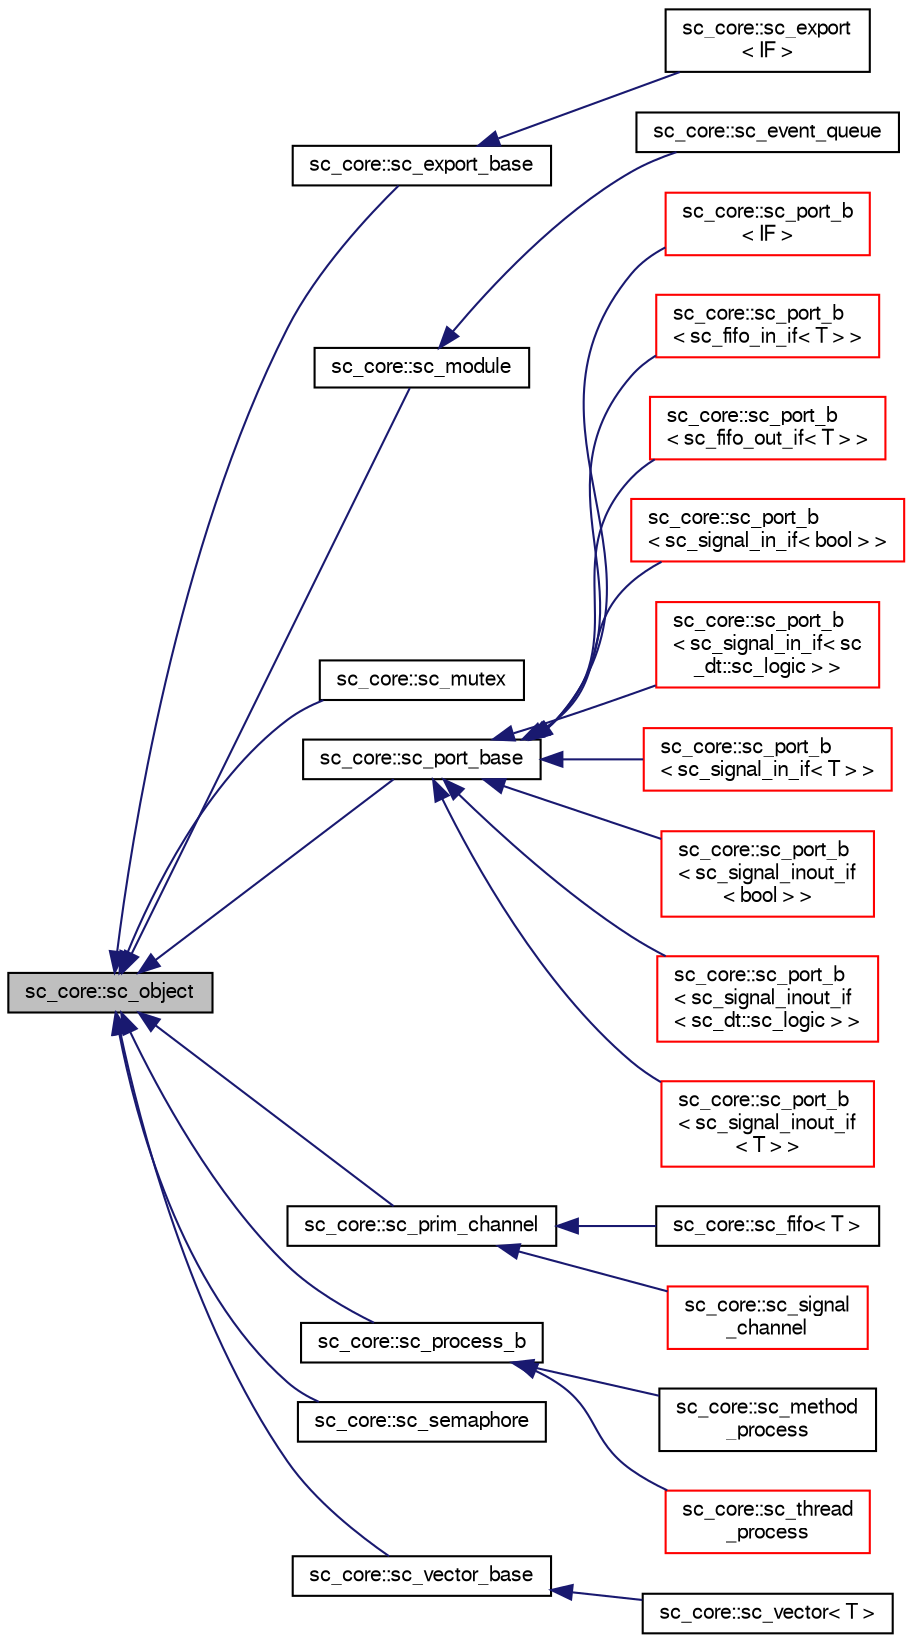 digraph "sc_core::sc_object"
{
  edge [fontname="FreeSans",fontsize="10",labelfontname="FreeSans",labelfontsize="10"];
  node [fontname="FreeSans",fontsize="10",shape=record];
  rankdir="LR";
  Node0 [label="sc_core::sc_object",height=0.2,width=0.4,color="black", fillcolor="grey75", style="filled", fontcolor="black"];
  Node0 -> Node1 [dir="back",color="midnightblue",fontsize="10",style="solid",fontname="FreeSans"];
  Node1 [label="sc_core::sc_export_base",height=0.2,width=0.4,color="black", fillcolor="white", style="filled",URL="$a01140.html"];
  Node1 -> Node2 [dir="back",color="midnightblue",fontsize="10",style="solid",fontname="FreeSans"];
  Node2 [label="sc_core::sc_export\l\< IF \>",height=0.2,width=0.4,color="black", fillcolor="white", style="filled",URL="$a01144.html"];
  Node0 -> Node3 [dir="back",color="midnightblue",fontsize="10",style="solid",fontname="FreeSans"];
  Node3 [label="sc_core::sc_module",height=0.2,width=0.4,color="black", fillcolor="white", style="filled",URL="$a01868.html"];
  Node3 -> Node4 [dir="back",color="midnightblue",fontsize="10",style="solid",fontname="FreeSans"];
  Node4 [label="sc_core::sc_event_queue",height=0.2,width=0.4,color="black", fillcolor="white", style="filled",URL="$a01136.html"];
  Node0 -> Node5 [dir="back",color="midnightblue",fontsize="10",style="solid",fontname="FreeSans"];
  Node5 [label="sc_core::sc_mutex",height=0.2,width=0.4,color="black", fillcolor="white", style="filled",URL="$a01200.html"];
  Node0 -> Node6 [dir="back",color="midnightblue",fontsize="10",style="solid",fontname="FreeSans"];
  Node6 [label="sc_core::sc_port_base",height=0.2,width=0.4,color="black", fillcolor="white", style="filled",URL="$a01212.html"];
  Node6 -> Node7 [dir="back",color="midnightblue",fontsize="10",style="solid",fontname="FreeSans"];
  Node7 [label="sc_core::sc_port_b\l\< IF \>",height=0.2,width=0.4,color="red", fillcolor="white", style="filled",URL="$a01220.html"];
  Node6 -> Node14 [dir="back",color="midnightblue",fontsize="10",style="solid",fontname="FreeSans"];
  Node14 [label="sc_core::sc_port_b\l\< sc_fifo_in_if\< T \> \>",height=0.2,width=0.4,color="red", fillcolor="white", style="filled",URL="$a01220.html"];
  Node6 -> Node17 [dir="back",color="midnightblue",fontsize="10",style="solid",fontname="FreeSans"];
  Node17 [label="sc_core::sc_port_b\l\< sc_fifo_out_if\< T \> \>",height=0.2,width=0.4,color="red", fillcolor="white", style="filled",URL="$a01220.html"];
  Node6 -> Node20 [dir="back",color="midnightblue",fontsize="10",style="solid",fontname="FreeSans"];
  Node20 [label="sc_core::sc_port_b\l\< sc_signal_in_if\< bool \> \>",height=0.2,width=0.4,color="red", fillcolor="white", style="filled",URL="$a01220.html"];
  Node6 -> Node23 [dir="back",color="midnightblue",fontsize="10",style="solid",fontname="FreeSans"];
  Node23 [label="sc_core::sc_port_b\l\< sc_signal_in_if\< sc\l_dt::sc_logic \> \>",height=0.2,width=0.4,color="red", fillcolor="white", style="filled",URL="$a01220.html"];
  Node6 -> Node27 [dir="back",color="midnightblue",fontsize="10",style="solid",fontname="FreeSans"];
  Node27 [label="sc_core::sc_port_b\l\< sc_signal_in_if\< T \> \>",height=0.2,width=0.4,color="red", fillcolor="white", style="filled",URL="$a01220.html"];
  Node6 -> Node30 [dir="back",color="midnightblue",fontsize="10",style="solid",fontname="FreeSans"];
  Node30 [label="sc_core::sc_port_b\l\< sc_signal_inout_if\l\< bool \> \>",height=0.2,width=0.4,color="red", fillcolor="white", style="filled",URL="$a01220.html"];
  Node6 -> Node34 [dir="back",color="midnightblue",fontsize="10",style="solid",fontname="FreeSans"];
  Node34 [label="sc_core::sc_port_b\l\< sc_signal_inout_if\l\< sc_dt::sc_logic \> \>",height=0.2,width=0.4,color="red", fillcolor="white", style="filled",URL="$a01220.html"];
  Node6 -> Node39 [dir="back",color="midnightblue",fontsize="10",style="solid",fontname="FreeSans"];
  Node39 [label="sc_core::sc_port_b\l\< sc_signal_inout_if\l\< T \> \>",height=0.2,width=0.4,color="red", fillcolor="white", style="filled",URL="$a01220.html"];
  Node0 -> Node43 [dir="back",color="midnightblue",fontsize="10",style="solid",fontname="FreeSans"];
  Node43 [label="sc_core::sc_prim_channel",height=0.2,width=0.4,color="black", fillcolor="white", style="filled",URL="$a01228.html"];
  Node43 -> Node44 [dir="back",color="midnightblue",fontsize="10",style="solid",fontname="FreeSans"];
  Node44 [label="sc_core::sc_fifo\< T \>",height=0.2,width=0.4,color="black", fillcolor="white", style="filled",URL="$a01152.html"];
  Node43 -> Node45 [dir="back",color="midnightblue",fontsize="10",style="solid",fontname="FreeSans"];
  Node45 [label="sc_core::sc_signal\l_channel",height=0.2,width=0.4,color="red", fillcolor="white", style="filled",URL="$a01244.html"];
  Node0 -> Node59 [dir="back",color="midnightblue",fontsize="10",style="solid",fontname="FreeSans"];
  Node59 [label="sc_core::sc_process_b",height=0.2,width=0.4,color="black", fillcolor="white", style="filled",URL="$a01924.html"];
  Node59 -> Node60 [dir="back",color="midnightblue",fontsize="10",style="solid",fontname="FreeSans"];
  Node60 [label="sc_core::sc_method\l_process",height=0.2,width=0.4,color="black", fillcolor="white", style="filled",URL="$a01860.html"];
  Node59 -> Node61 [dir="back",color="midnightblue",fontsize="10",style="solid",fontname="FreeSans"];
  Node61 [label="sc_core::sc_thread\l_process",height=0.2,width=0.4,color="red", fillcolor="white", style="filled",URL="$a01992.html"];
  Node0 -> Node63 [dir="back",color="midnightblue",fontsize="10",style="solid",fontname="FreeSans"];
  Node63 [label="sc_core::sc_semaphore",height=0.2,width=0.4,color="black", fillcolor="white", style="filled",URL="$a01236.html"];
  Node0 -> Node64 [dir="back",color="midnightblue",fontsize="10",style="solid",fontname="FreeSans"];
  Node64 [label="sc_core::sc_vector_base",height=0.2,width=0.4,color="black", fillcolor="white", style="filled",URL="$a02192.html"];
  Node64 -> Node65 [dir="back",color="midnightblue",fontsize="10",style="solid",fontname="FreeSans"];
  Node65 [label="sc_core::sc_vector\< T \>",height=0.2,width=0.4,color="black", fillcolor="white", style="filled",URL="$a02180.html"];
}
